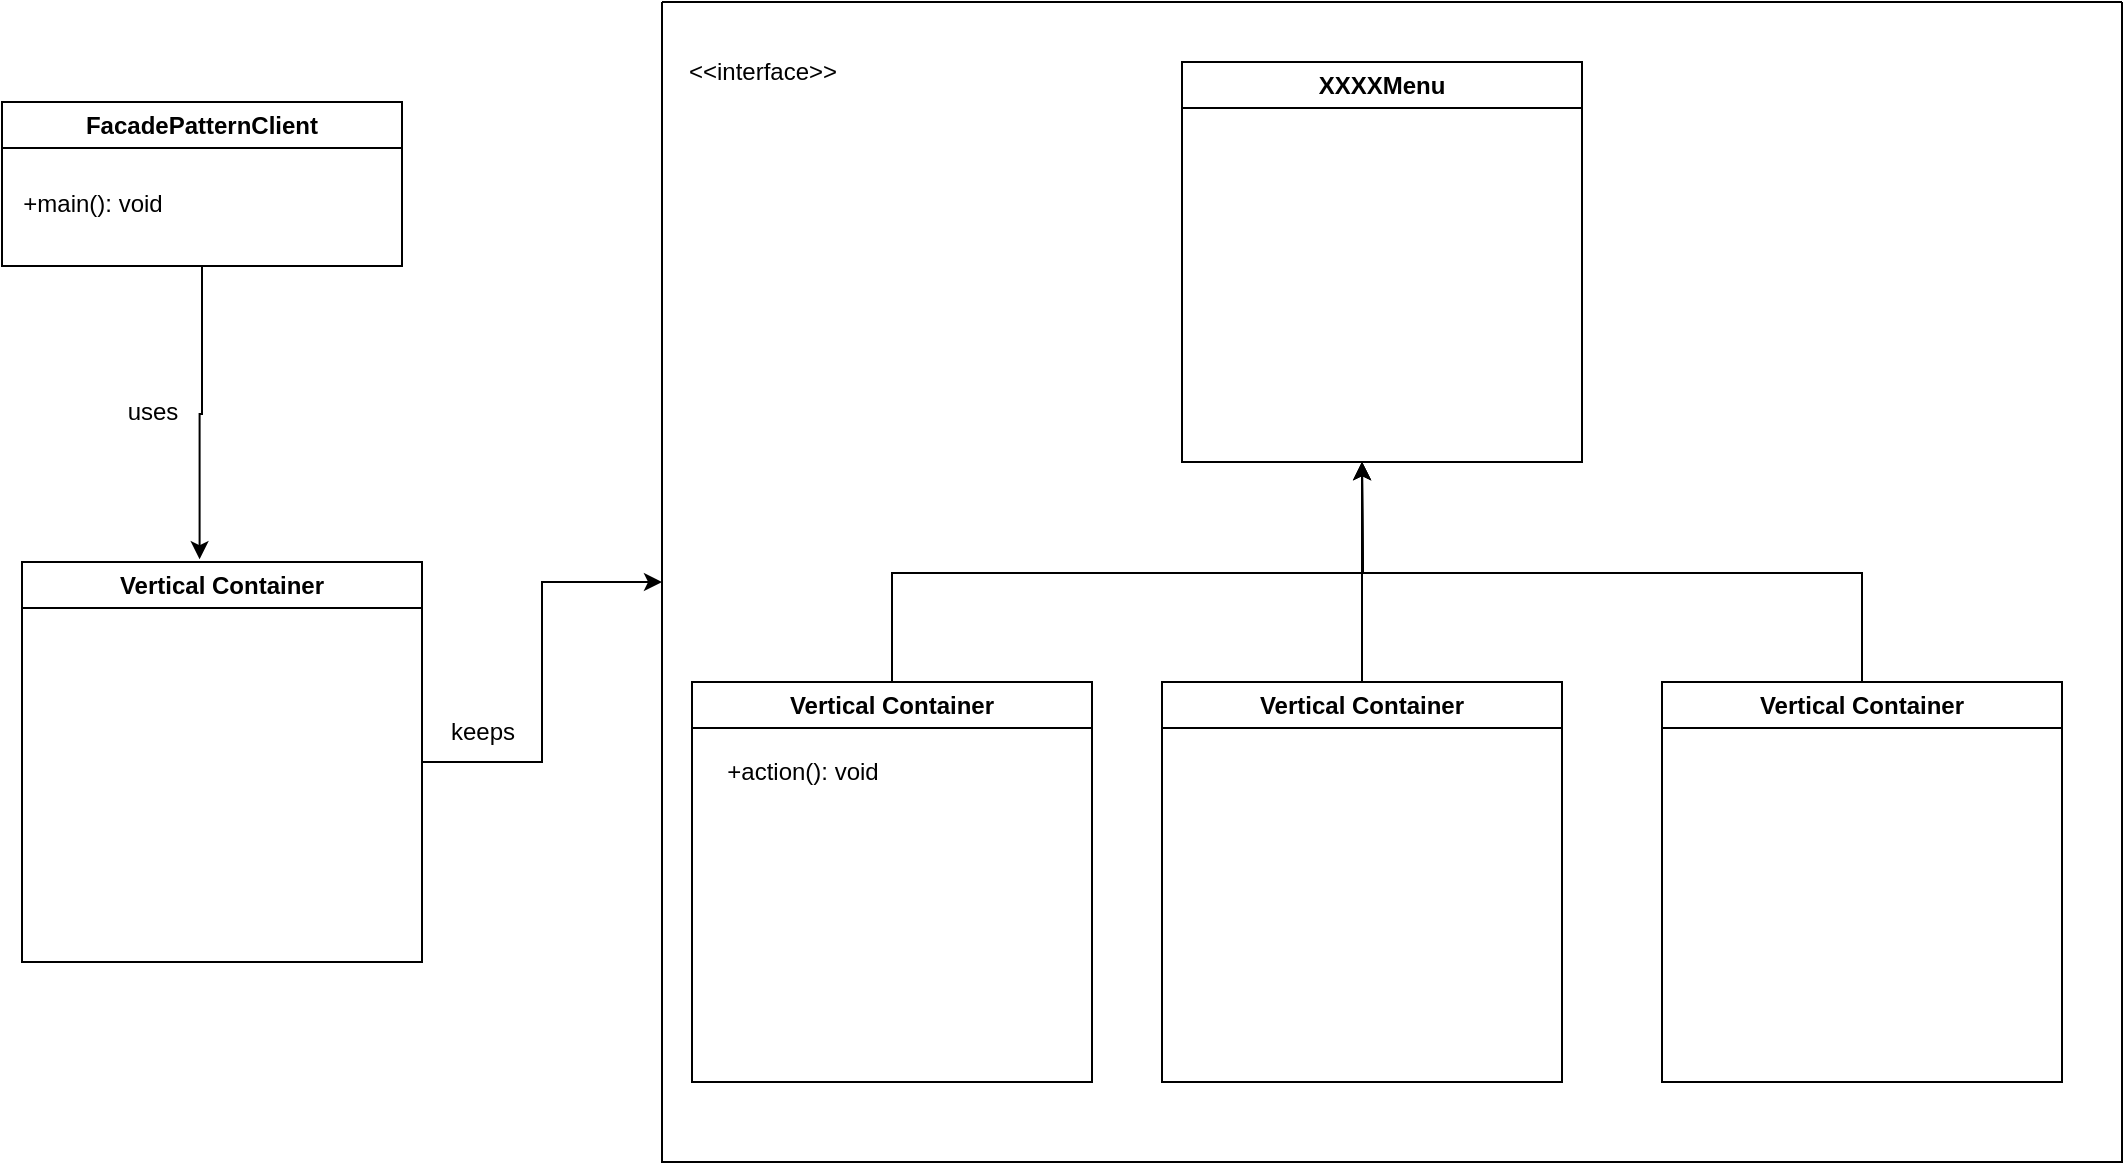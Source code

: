 <mxfile version="21.3.6" type="github">
  <diagram name="Page-1" id="8Bz7Xf53lrPkdPWlknVL">
    <mxGraphModel dx="1500" dy="784" grid="1" gridSize="10" guides="1" tooltips="1" connect="1" arrows="1" fold="1" page="1" pageScale="1" pageWidth="1169" pageHeight="827" math="0" shadow="0">
      <root>
        <mxCell id="0" />
        <mxCell id="1" parent="0" />
        <mxCell id="LRd90EozyaWt_7bNhSl1-15" style="edgeStyle=orthogonalEdgeStyle;rounded=0;orthogonalLoop=1;jettySize=auto;html=1;exitX=0.5;exitY=1;exitDx=0;exitDy=0;entryX=0.444;entryY=-0.007;entryDx=0;entryDy=0;entryPerimeter=0;" edge="1" parent="1" source="LRd90EozyaWt_7bNhSl1-1" target="LRd90EozyaWt_7bNhSl1-3">
          <mxGeometry relative="1" as="geometry" />
        </mxCell>
        <mxCell id="LRd90EozyaWt_7bNhSl1-1" value="FacadePatternClient" style="swimlane;whiteSpace=wrap;html=1;" vertex="1" parent="1">
          <mxGeometry x="40" y="60" width="200" height="82" as="geometry" />
        </mxCell>
        <mxCell id="LRd90EozyaWt_7bNhSl1-2" value="+main(): void" style="text;html=1;align=center;verticalAlign=middle;resizable=0;points=[];autosize=1;strokeColor=none;fillColor=none;" vertex="1" parent="LRd90EozyaWt_7bNhSl1-1">
          <mxGeometry y="36" width="90" height="30" as="geometry" />
        </mxCell>
        <mxCell id="LRd90EozyaWt_7bNhSl1-14" style="edgeStyle=orthogonalEdgeStyle;rounded=0;orthogonalLoop=1;jettySize=auto;html=1;exitX=1;exitY=0.5;exitDx=0;exitDy=0;" edge="1" parent="1" source="LRd90EozyaWt_7bNhSl1-3" target="LRd90EozyaWt_7bNhSl1-9">
          <mxGeometry relative="1" as="geometry" />
        </mxCell>
        <mxCell id="LRd90EozyaWt_7bNhSl1-3" value="Vertical Container" style="swimlane;whiteSpace=wrap;html=1;" vertex="1" parent="1">
          <mxGeometry x="50" y="290" width="200" height="200" as="geometry" />
        </mxCell>
        <mxCell id="LRd90EozyaWt_7bNhSl1-4" value="XXXXMenu" style="swimlane;whiteSpace=wrap;html=1;" vertex="1" parent="1">
          <mxGeometry x="630" y="40" width="200" height="200" as="geometry" />
        </mxCell>
        <mxCell id="LRd90EozyaWt_7bNhSl1-12" style="edgeStyle=orthogonalEdgeStyle;rounded=0;orthogonalLoop=1;jettySize=auto;html=1;exitX=0.5;exitY=0;exitDx=0;exitDy=0;" edge="1" parent="1" source="LRd90EozyaWt_7bNhSl1-5">
          <mxGeometry relative="1" as="geometry">
            <mxPoint x="720" y="240" as="targetPoint" />
          </mxGeometry>
        </mxCell>
        <mxCell id="LRd90EozyaWt_7bNhSl1-5" value="Vertical Container" style="swimlane;whiteSpace=wrap;html=1;" vertex="1" parent="1">
          <mxGeometry x="870" y="350" width="200" height="200" as="geometry" />
        </mxCell>
        <mxCell id="LRd90EozyaWt_7bNhSl1-11" style="edgeStyle=orthogonalEdgeStyle;rounded=0;orthogonalLoop=1;jettySize=auto;html=1;exitX=0.5;exitY=0;exitDx=0;exitDy=0;" edge="1" parent="1" source="LRd90EozyaWt_7bNhSl1-6">
          <mxGeometry relative="1" as="geometry">
            <mxPoint x="720" y="240" as="targetPoint" />
          </mxGeometry>
        </mxCell>
        <mxCell id="LRd90EozyaWt_7bNhSl1-6" value="Vertical Container" style="swimlane;whiteSpace=wrap;html=1;" vertex="1" parent="1">
          <mxGeometry x="620" y="350" width="200" height="200" as="geometry" />
        </mxCell>
        <mxCell id="LRd90EozyaWt_7bNhSl1-10" style="edgeStyle=orthogonalEdgeStyle;rounded=0;orthogonalLoop=1;jettySize=auto;html=1;exitX=0.5;exitY=0;exitDx=0;exitDy=0;" edge="1" parent="1" source="LRd90EozyaWt_7bNhSl1-7">
          <mxGeometry relative="1" as="geometry">
            <mxPoint x="720" y="240" as="targetPoint" />
          </mxGeometry>
        </mxCell>
        <mxCell id="LRd90EozyaWt_7bNhSl1-7" value="Vertical Container" style="swimlane;whiteSpace=wrap;html=1;" vertex="1" parent="1">
          <mxGeometry x="385" y="350" width="200" height="200" as="geometry" />
        </mxCell>
        <mxCell id="LRd90EozyaWt_7bNhSl1-8" value="+action(): void" style="text;html=1;align=center;verticalAlign=middle;resizable=0;points=[];autosize=1;strokeColor=none;fillColor=none;" vertex="1" parent="LRd90EozyaWt_7bNhSl1-7">
          <mxGeometry x="5" y="30" width="100" height="30" as="geometry" />
        </mxCell>
        <mxCell id="LRd90EozyaWt_7bNhSl1-9" value="" style="swimlane;startSize=0;" vertex="1" parent="1">
          <mxGeometry x="370" y="10" width="730" height="580" as="geometry" />
        </mxCell>
        <mxCell id="LRd90EozyaWt_7bNhSl1-18" value="&amp;lt;&amp;lt;interface&amp;gt;&amp;gt;" style="text;html=1;align=center;verticalAlign=middle;resizable=0;points=[];autosize=1;strokeColor=none;fillColor=none;" vertex="1" parent="LRd90EozyaWt_7bNhSl1-9">
          <mxGeometry y="20" width="100" height="30" as="geometry" />
        </mxCell>
        <mxCell id="LRd90EozyaWt_7bNhSl1-16" value="uses" style="text;html=1;align=center;verticalAlign=middle;resizable=0;points=[];autosize=1;strokeColor=none;fillColor=none;" vertex="1" parent="1">
          <mxGeometry x="90" y="200" width="50" height="30" as="geometry" />
        </mxCell>
        <mxCell id="LRd90EozyaWt_7bNhSl1-17" value="keeps" style="text;html=1;align=center;verticalAlign=middle;resizable=0;points=[];autosize=1;strokeColor=none;fillColor=none;" vertex="1" parent="1">
          <mxGeometry x="250" y="360" width="60" height="30" as="geometry" />
        </mxCell>
      </root>
    </mxGraphModel>
  </diagram>
</mxfile>
